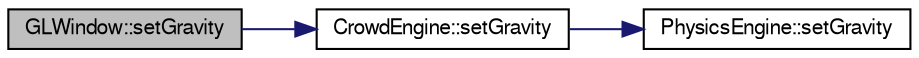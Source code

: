 digraph "GLWindow::setGravity"
{
  edge [fontname="FreeSans",fontsize="10",labelfontname="FreeSans",labelfontsize="10"];
  node [fontname="FreeSans",fontsize="10",shape=record];
  rankdir="LR";
  Node1 [label="GLWindow::setGravity",height=0.2,width=0.4,color="black", fillcolor="grey75", style="filled" fontcolor="black"];
  Node1 -> Node2 [color="midnightblue",fontsize="10",style="solid",fontname="FreeSans"];
  Node2 [label="CrowdEngine::setGravity",height=0.2,width=0.4,color="black", fillcolor="white", style="filled",URL="$class_crowd_engine.html#aed5a78a01ee498356bf107e74545f310"];
  Node2 -> Node3 [color="midnightblue",fontsize="10",style="solid",fontname="FreeSans"];
  Node3 [label="PhysicsEngine::setGravity",height=0.2,width=0.4,color="black", fillcolor="white", style="filled",URL="$class_physics_engine.html#adfc5c2492009e5278e1297cd976f07aa"];
}
